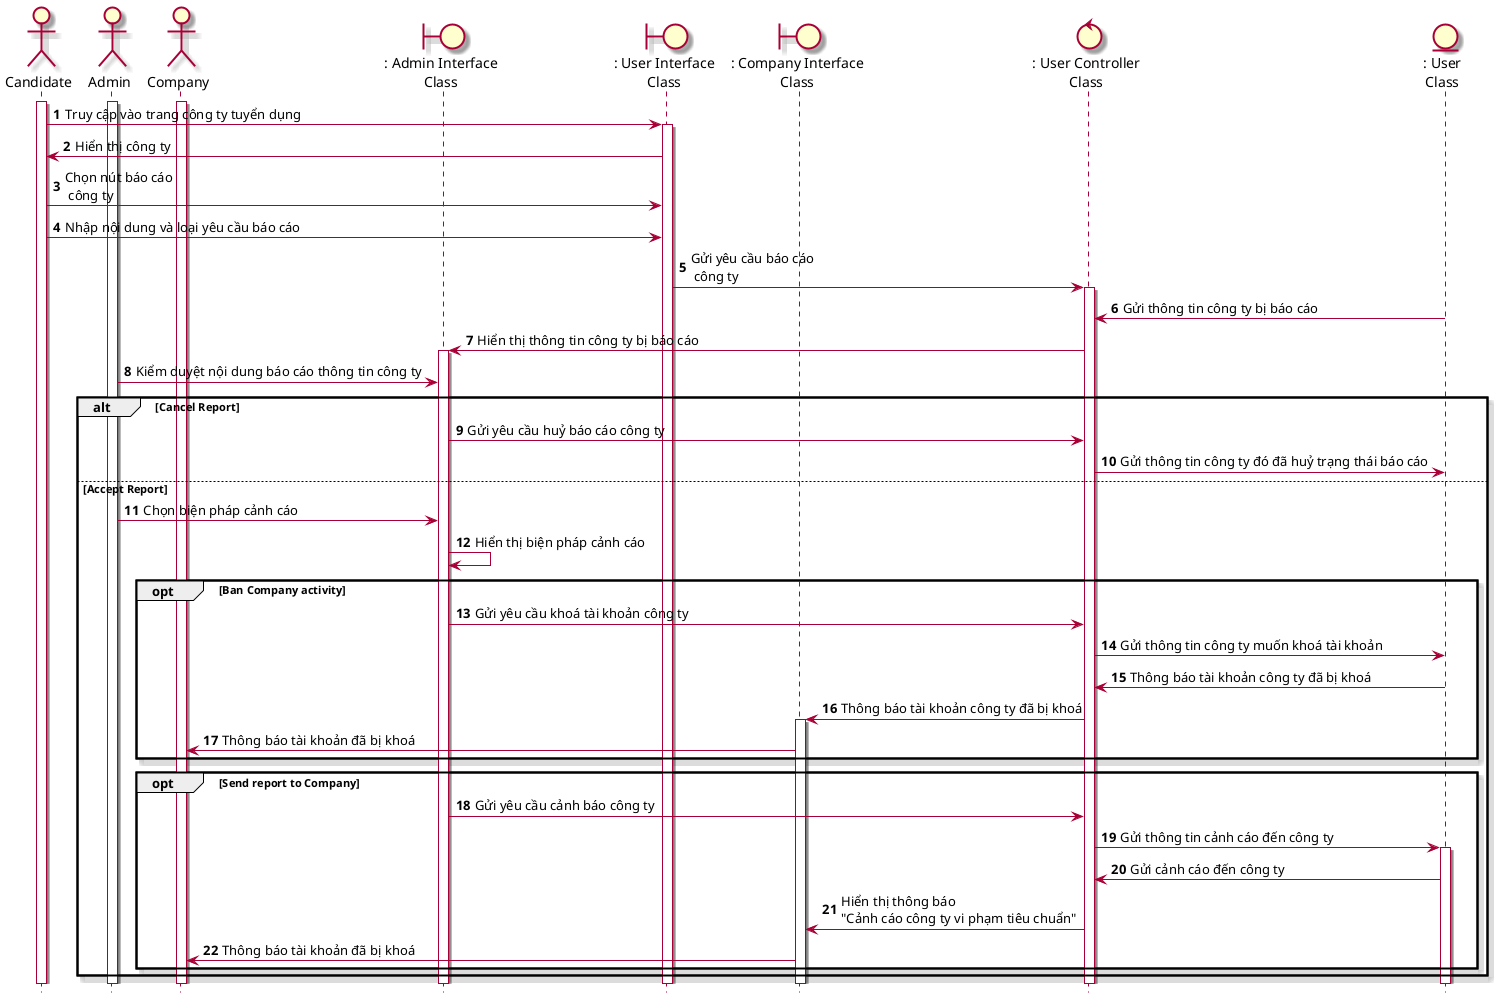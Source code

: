 @startuml SeqBaoCaoBaiDang
hide footbox
skin rose 
actor candidate as "Candidate"
actor admin as "Admin"
actor company as "Company"
boundary adminInterface as ": Admin Interface\nClass"
boundary userInterface as ": User Interface\nClass"
boundary companyInterface as ": Company Interface\nClass"
control userController as ": User Controller\nClass"
entity User as ": User\nClass"
candidate++
admin++
company++
autonumber
candidate-> userInterface++: Truy cập vào trang công ty tuyển dụng
userInterface-> candidate: Hiển thị công ty
candidate-> userInterface: Chọn nút báo cáo\n công ty
candidate-> userInterface: Nhập nội dung và loại yêu cầu báo cáo
userInterface-> userController++: Gửi yêu cầu báo cáo\n công ty
User -> userController: Gửi thông tin công ty bị báo cáo
userController-> adminInterface++: Hiển thị thông tin công ty bị báo cáo
admin -> adminInterface: Kiểm duyệt nội dung báo cáo thông tin công ty
alt Cancel Report
adminInterface -> userController: Gửi yêu cầu huỷ báo cáo công ty
userController -> User: Gửi thông tin công ty đó đã huỷ trạng thái báo cáo
else Accept Report
admin -> adminInterface: Chọn biện pháp cảnh cáo 
adminInterface -> adminInterface: Hiển thị biện pháp cảnh cáo
opt Ban Company activity
adminInterface -> userController: Gửi yêu cầu khoá tài khoản công ty
userController -> User: Gửi thông tin công ty muốn khoá tài khoản 
User -> userController: Thông báo tài khoản công ty đã bị khoá 
userController -> companyInterface++: Thông báo tài khoản công ty đã bị khoá 
companyInterface -> company: Thông báo tài khoản đã bị khoá
end
opt Send report to Company
adminInterface->userController: Gửi yêu cầu cảnh báo công ty
userController -> User++: Gửi thông tin cảnh cáo đến công ty
User -> userController: Gửi cảnh cáo đến công ty 
userController -> companyInterface: Hiển thị thông báo \n"Cảnh cáo công ty vi phạm tiêu chuẩn"
companyInterface -> company: Thông báo tài khoản đã bị khoá
end
end